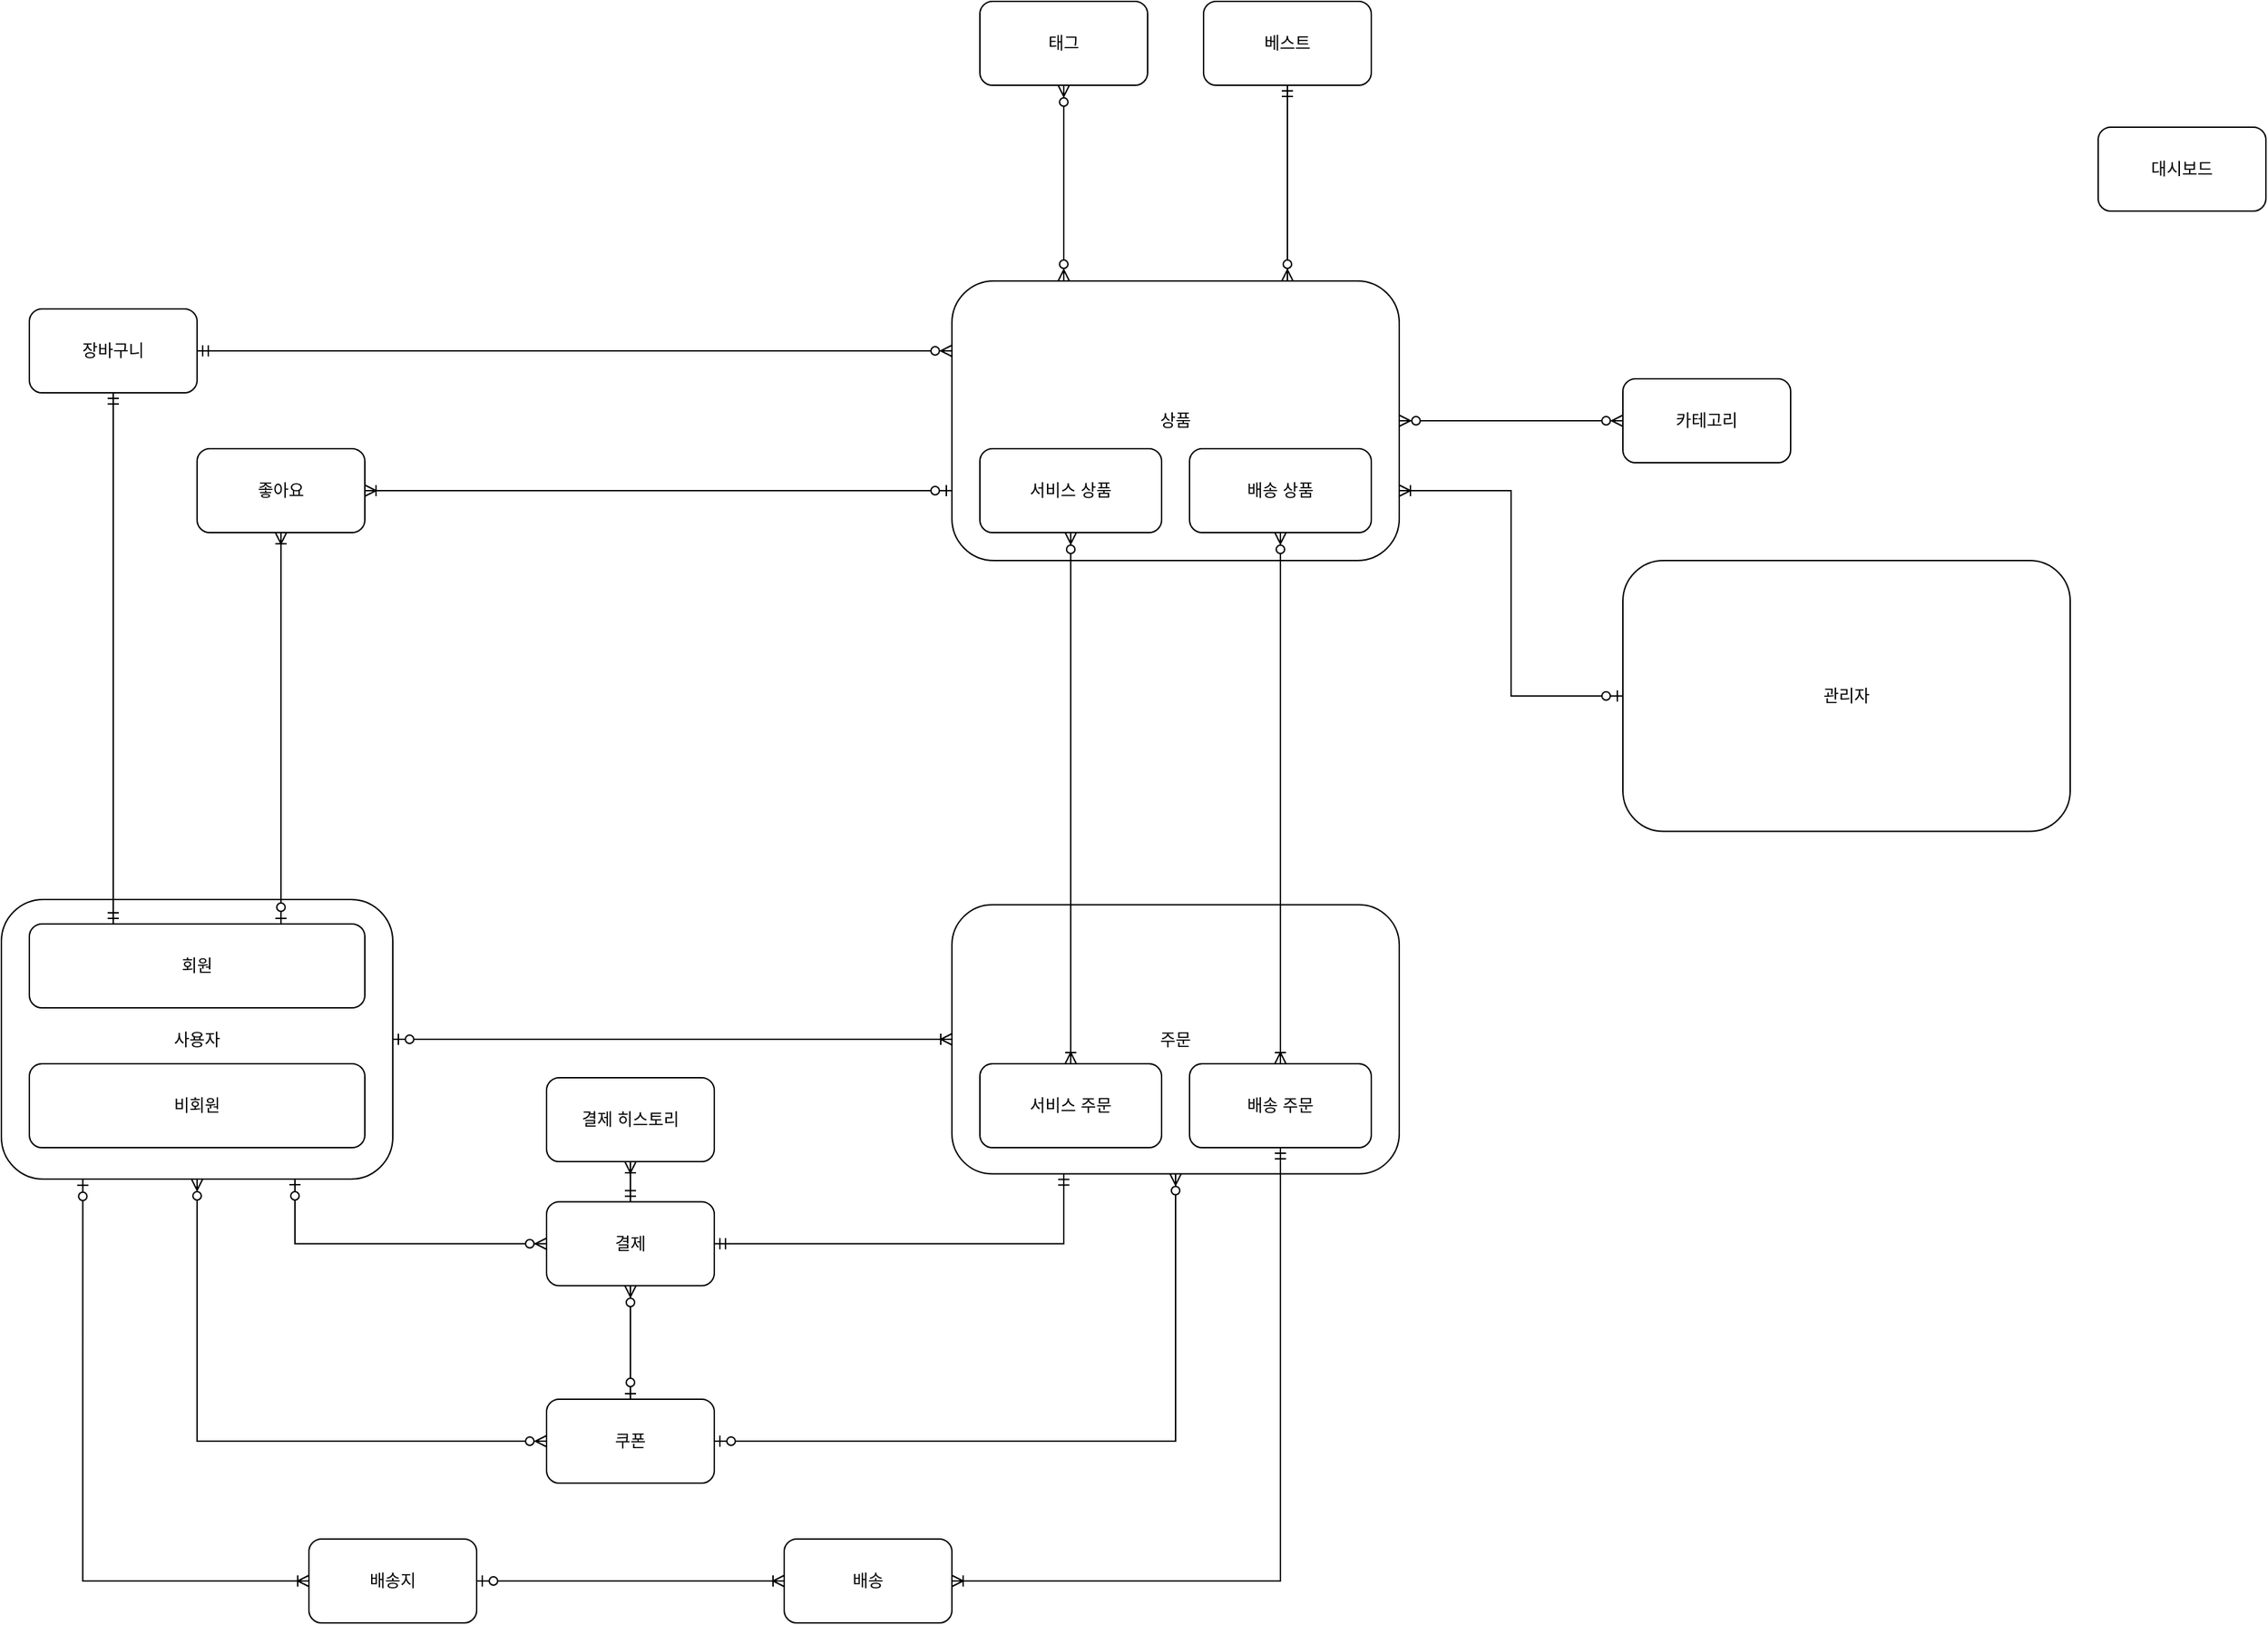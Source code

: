 <mxfile version="14.9.6" type="github">
  <diagram id="R2lEEEUBdFMjLlhIrx00" name="Page-1">
    <mxGraphModel dx="2842" dy="2396" grid="1" gridSize="10" guides="1" tooltips="1" connect="1" arrows="1" fold="1" page="1" pageScale="1" pageWidth="850" pageHeight="1100" math="0" shadow="0" extFonts="Permanent Marker^https://fonts.googleapis.com/css?family=Permanent+Marker">
      <root>
        <mxCell id="0" />
        <mxCell id="1" parent="0" />
        <mxCell id="2hnRYmLBY4R5disIURur-57" style="edgeStyle=orthogonalEdgeStyle;rounded=0;orthogonalLoop=1;jettySize=auto;html=1;entryX=0.5;entryY=1;entryDx=0;entryDy=0;startArrow=ERzeroToMany;startFill=1;endArrow=ERzeroToMany;endFill=1;exitX=0.25;exitY=0;exitDx=0;exitDy=0;" parent="1" source="2hnRYmLBY4R5disIURur-1" target="2hnRYmLBY4R5disIURur-8" edge="1">
          <mxGeometry relative="1" as="geometry" />
        </mxCell>
        <mxCell id="oitEoYxr7aCSYyfxfLtR-1" style="edgeStyle=orthogonalEdgeStyle;rounded=0;orthogonalLoop=1;jettySize=auto;html=1;exitX=1;exitY=0.5;exitDx=0;exitDy=0;startArrow=ERzeroToMany;startFill=1;endArrow=ERzeroToMany;endFill=1;" edge="1" parent="1" source="2hnRYmLBY4R5disIURur-1" target="2hnRYmLBY4R5disIURur-7">
          <mxGeometry relative="1" as="geometry" />
        </mxCell>
        <mxCell id="2hnRYmLBY4R5disIURur-1" value="상품" style="rounded=1;whiteSpace=wrap;html=1;" parent="1" vertex="1">
          <mxGeometry x="40" y="120" width="320" height="200" as="geometry" />
        </mxCell>
        <mxCell id="2hnRYmLBY4R5disIURur-3" value="서비스 상품" style="rounded=1;whiteSpace=wrap;html=1;" parent="1" vertex="1">
          <mxGeometry x="60" y="240" width="130" height="60" as="geometry" />
        </mxCell>
        <mxCell id="2hnRYmLBY4R5disIURur-4" value="배송 상품" style="rounded=1;whiteSpace=wrap;html=1;" parent="1" vertex="1">
          <mxGeometry x="210" y="240" width="130" height="60" as="geometry" />
        </mxCell>
        <mxCell id="2hnRYmLBY4R5disIURur-36" style="edgeStyle=orthogonalEdgeStyle;rounded=0;orthogonalLoop=1;jettySize=auto;html=1;entryX=1;entryY=0.5;entryDx=0;entryDy=0;startArrow=ERoneToMany;startFill=0;endArrow=ERzeroToOne;endFill=1;" parent="1" source="2hnRYmLBY4R5disIURur-5" target="2hnRYmLBY4R5disIURur-6" edge="1">
          <mxGeometry relative="1" as="geometry" />
        </mxCell>
        <mxCell id="2hnRYmLBY4R5disIURur-5" value="배송" style="rounded=1;whiteSpace=wrap;html=1;" parent="1" vertex="1">
          <mxGeometry x="-80" y="1020" width="120" height="60" as="geometry" />
        </mxCell>
        <mxCell id="2hnRYmLBY4R5disIURur-37" style="edgeStyle=orthogonalEdgeStyle;rounded=0;orthogonalLoop=1;jettySize=auto;html=1;entryX=0.208;entryY=1.002;entryDx=0;entryDy=0;startArrow=ERoneToMany;startFill=0;endArrow=ERzeroToOne;endFill=1;exitX=0;exitY=0.5;exitDx=0;exitDy=0;entryPerimeter=0;" parent="1" source="2hnRYmLBY4R5disIURur-6" target="2hnRYmLBY4R5disIURur-14" edge="1">
          <mxGeometry relative="1" as="geometry" />
        </mxCell>
        <mxCell id="2hnRYmLBY4R5disIURur-6" value="배송지" style="rounded=1;whiteSpace=wrap;html=1;" parent="1" vertex="1">
          <mxGeometry x="-420" y="1020" width="120" height="60" as="geometry" />
        </mxCell>
        <mxCell id="2hnRYmLBY4R5disIURur-7" value="카테고리" style="rounded=1;whiteSpace=wrap;html=1;" parent="1" vertex="1">
          <mxGeometry x="520" y="190" width="120" height="60" as="geometry" />
        </mxCell>
        <mxCell id="2hnRYmLBY4R5disIURur-8" value="태그" style="rounded=1;whiteSpace=wrap;html=1;" parent="1" vertex="1">
          <mxGeometry x="60" y="-80" width="120" height="60" as="geometry" />
        </mxCell>
        <mxCell id="2hnRYmLBY4R5disIURur-58" style="edgeStyle=orthogonalEdgeStyle;rounded=0;orthogonalLoop=1;jettySize=auto;html=1;entryX=0.75;entryY=0;entryDx=0;entryDy=0;startArrow=ERmandOne;startFill=0;endArrow=ERzeroToMany;endFill=1;" parent="1" source="2hnRYmLBY4R5disIURur-9" target="2hnRYmLBY4R5disIURur-1" edge="1">
          <mxGeometry relative="1" as="geometry" />
        </mxCell>
        <mxCell id="2hnRYmLBY4R5disIURur-9" value="베스트" style="rounded=1;whiteSpace=wrap;html=1;" parent="1" vertex="1">
          <mxGeometry x="220" y="-80" width="120" height="60" as="geometry" />
        </mxCell>
        <mxCell id="2hnRYmLBY4R5disIURur-56" style="edgeStyle=orthogonalEdgeStyle;rounded=0;orthogonalLoop=1;jettySize=auto;html=1;entryX=0;entryY=0.25;entryDx=0;entryDy=0;startArrow=ERmandOne;startFill=0;endArrow=ERzeroToMany;endFill=1;" parent="1" source="2hnRYmLBY4R5disIURur-10" target="2hnRYmLBY4R5disIURur-1" edge="1">
          <mxGeometry relative="1" as="geometry" />
        </mxCell>
        <mxCell id="2hnRYmLBY4R5disIURur-10" value="장바구니" style="rounded=1;whiteSpace=wrap;html=1;" parent="1" vertex="1">
          <mxGeometry x="-620" y="140" width="120" height="60" as="geometry" />
        </mxCell>
        <mxCell id="2hnRYmLBY4R5disIURur-11" value="대시보드" style="rounded=1;whiteSpace=wrap;html=1;" parent="1" vertex="1">
          <mxGeometry x="860" y="10" width="120" height="60" as="geometry" />
        </mxCell>
        <mxCell id="2hnRYmLBY4R5disIURur-33" style="edgeStyle=orthogonalEdgeStyle;rounded=0;orthogonalLoop=1;jettySize=auto;html=1;startArrow=ERzeroToOne;startFill=1;endArrow=ERzeroToMany;endFill=1;entryX=0.5;entryY=1;entryDx=0;entryDy=0;" parent="1" source="2hnRYmLBY4R5disIURur-12" target="2hnRYmLBY4R5disIURur-19" edge="1">
          <mxGeometry relative="1" as="geometry">
            <mxPoint x="220" y="930" as="targetPoint" />
          </mxGeometry>
        </mxCell>
        <mxCell id="2hnRYmLBY4R5disIURur-12" value="쿠폰" style="rounded=1;whiteSpace=wrap;html=1;" parent="1" vertex="1">
          <mxGeometry x="-250" y="920" width="120" height="60" as="geometry" />
        </mxCell>
        <mxCell id="2hnRYmLBY4R5disIURur-29" style="edgeStyle=orthogonalEdgeStyle;rounded=0;orthogonalLoop=1;jettySize=auto;html=1;entryX=0.25;entryY=1;entryDx=0;entryDy=0;startArrow=ERmandOne;startFill=0;endArrow=ERmandOne;endFill=0;" parent="1" source="2hnRYmLBY4R5disIURur-13" target="2hnRYmLBY4R5disIURur-19" edge="1">
          <mxGeometry relative="1" as="geometry" />
        </mxCell>
        <mxCell id="2hnRYmLBY4R5disIURur-30" style="edgeStyle=orthogonalEdgeStyle;rounded=0;orthogonalLoop=1;jettySize=auto;html=1;entryX=0.5;entryY=1;entryDx=0;entryDy=0;startArrow=ERmandOne;startFill=0;endArrow=ERoneToMany;endFill=0;" parent="1" source="2hnRYmLBY4R5disIURur-13" target="2hnRYmLBY4R5disIURur-28" edge="1">
          <mxGeometry relative="1" as="geometry" />
        </mxCell>
        <mxCell id="2hnRYmLBY4R5disIURur-34" style="edgeStyle=orthogonalEdgeStyle;rounded=0;orthogonalLoop=1;jettySize=auto;html=1;startArrow=ERzeroToMany;startFill=1;endArrow=ERzeroToOne;endFill=1;" parent="1" source="2hnRYmLBY4R5disIURur-13" target="2hnRYmLBY4R5disIURur-12" edge="1">
          <mxGeometry relative="1" as="geometry" />
        </mxCell>
        <mxCell id="2hnRYmLBY4R5disIURur-13" value="결제" style="rounded=1;whiteSpace=wrap;html=1;" parent="1" vertex="1">
          <mxGeometry x="-250" y="778.75" width="120" height="60" as="geometry" />
        </mxCell>
        <mxCell id="2hnRYmLBY4R5disIURur-32" style="edgeStyle=orthogonalEdgeStyle;rounded=0;orthogonalLoop=1;jettySize=auto;html=1;startArrow=ERzeroToMany;startFill=1;endArrow=ERzeroToMany;endFill=1;entryX=0;entryY=0.5;entryDx=0;entryDy=0;" parent="1" source="2hnRYmLBY4R5disIURur-14" target="2hnRYmLBY4R5disIURur-12" edge="1">
          <mxGeometry relative="1" as="geometry">
            <mxPoint x="-320" y="880" as="targetPoint" />
            <Array as="points">
              <mxPoint x="-500" y="950" />
            </Array>
          </mxGeometry>
        </mxCell>
        <mxCell id="2hnRYmLBY4R5disIURur-14" value="사용자" style="rounded=1;whiteSpace=wrap;html=1;" parent="1" vertex="1">
          <mxGeometry x="-640" y="562.5" width="280" height="200" as="geometry" />
        </mxCell>
        <mxCell id="2hnRYmLBY4R5disIURur-24" style="edgeStyle=orthogonalEdgeStyle;rounded=0;orthogonalLoop=1;jettySize=auto;html=1;entryX=0;entryY=0.5;entryDx=0;entryDy=0;startArrow=ERzeroToOne;startFill=1;endArrow=ERoneToMany;endFill=0;exitX=1;exitY=0.5;exitDx=0;exitDy=0;" parent="1" source="2hnRYmLBY4R5disIURur-14" target="2hnRYmLBY4R5disIURur-19" edge="1">
          <mxGeometry relative="1" as="geometry">
            <mxPoint x="-80" y="680" as="sourcePoint" />
          </mxGeometry>
        </mxCell>
        <mxCell id="2hnRYmLBY4R5disIURur-15" value="비회원" style="rounded=1;whiteSpace=wrap;html=1;" parent="1" vertex="1">
          <mxGeometry x="-620" y="680" width="240" height="60" as="geometry" />
        </mxCell>
        <mxCell id="oitEoYxr7aCSYyfxfLtR-3" style="edgeStyle=orthogonalEdgeStyle;rounded=0;orthogonalLoop=1;jettySize=auto;html=1;entryX=1;entryY=0.75;entryDx=0;entryDy=0;startArrow=ERzeroToOne;startFill=1;endArrow=ERoneToMany;endFill=0;" edge="1" parent="1" source="2hnRYmLBY4R5disIURur-16" target="2hnRYmLBY4R5disIURur-1">
          <mxGeometry relative="1" as="geometry" />
        </mxCell>
        <mxCell id="2hnRYmLBY4R5disIURur-16" value="관리자" style="rounded=1;whiteSpace=wrap;html=1;" parent="1" vertex="1">
          <mxGeometry x="520" y="320" width="320" height="193.75" as="geometry" />
        </mxCell>
        <mxCell id="2hnRYmLBY4R5disIURur-55" style="edgeStyle=orthogonalEdgeStyle;rounded=0;orthogonalLoop=1;jettySize=auto;html=1;entryX=0;entryY=0.75;entryDx=0;entryDy=0;startArrow=ERoneToMany;startFill=0;endArrow=ERzeroToOne;endFill=1;" parent="1" source="2hnRYmLBY4R5disIURur-17" target="2hnRYmLBY4R5disIURur-1" edge="1">
          <mxGeometry relative="1" as="geometry" />
        </mxCell>
        <mxCell id="2hnRYmLBY4R5disIURur-17" value="좋아요" style="rounded=1;whiteSpace=wrap;html=1;" parent="1" vertex="1">
          <mxGeometry x="-500" y="240" width="120" height="60" as="geometry" />
        </mxCell>
        <mxCell id="2hnRYmLBY4R5disIURur-19" value="주문" style="rounded=1;whiteSpace=wrap;html=1;" parent="1" vertex="1">
          <mxGeometry x="40" y="566.25" width="320" height="192.5" as="geometry" />
        </mxCell>
        <mxCell id="2hnRYmLBY4R5disIURur-27" style="edgeStyle=orthogonalEdgeStyle;rounded=0;orthogonalLoop=1;jettySize=auto;html=1;startArrow=ERzeroToOne;startFill=1;endArrow=ERzeroToMany;endFill=1;entryX=0;entryY=0.5;entryDx=0;entryDy=0;exitX=0.75;exitY=1;exitDx=0;exitDy=0;" parent="1" source="2hnRYmLBY4R5disIURur-14" target="2hnRYmLBY4R5disIURur-13" edge="1">
          <mxGeometry relative="1" as="geometry">
            <mxPoint x="-480" y="750" as="sourcePoint" />
            <mxPoint x="-190" y="750" as="targetPoint" />
          </mxGeometry>
        </mxCell>
        <mxCell id="2hnRYmLBY4R5disIURur-28" value="결제 히스토리" style="rounded=1;whiteSpace=wrap;html=1;" parent="1" vertex="1">
          <mxGeometry x="-250" y="690" width="120" height="60" as="geometry" />
        </mxCell>
        <mxCell id="2hnRYmLBY4R5disIURur-41" style="edgeStyle=orthogonalEdgeStyle;rounded=0;orthogonalLoop=1;jettySize=auto;html=1;entryX=0.5;entryY=1;entryDx=0;entryDy=0;startArrow=ERoneToMany;startFill=0;endArrow=ERzeroToMany;endFill=1;" parent="1" source="2hnRYmLBY4R5disIURur-39" target="2hnRYmLBY4R5disIURur-3" edge="1">
          <mxGeometry relative="1" as="geometry" />
        </mxCell>
        <mxCell id="2hnRYmLBY4R5disIURur-39" value="서비스 주문" style="rounded=1;whiteSpace=wrap;html=1;" parent="1" vertex="1">
          <mxGeometry x="60" y="680" width="130" height="60" as="geometry" />
        </mxCell>
        <mxCell id="2hnRYmLBY4R5disIURur-42" style="edgeStyle=orthogonalEdgeStyle;rounded=0;orthogonalLoop=1;jettySize=auto;html=1;entryX=0.5;entryY=1;entryDx=0;entryDy=0;startArrow=ERoneToMany;startFill=0;endArrow=ERzeroToMany;endFill=1;" parent="1" source="2hnRYmLBY4R5disIURur-40" target="2hnRYmLBY4R5disIURur-4" edge="1">
          <mxGeometry relative="1" as="geometry" />
        </mxCell>
        <mxCell id="2hnRYmLBY4R5disIURur-45" style="edgeStyle=orthogonalEdgeStyle;rounded=0;orthogonalLoop=1;jettySize=auto;html=1;exitX=0.5;exitY=1;exitDx=0;exitDy=0;entryX=1;entryY=0.5;entryDx=0;entryDy=0;startArrow=ERmandOne;startFill=0;endArrow=ERoneToMany;endFill=0;" parent="1" source="2hnRYmLBY4R5disIURur-40" target="2hnRYmLBY4R5disIURur-5" edge="1">
          <mxGeometry relative="1" as="geometry" />
        </mxCell>
        <mxCell id="2hnRYmLBY4R5disIURur-40" value="배송 주문" style="rounded=1;whiteSpace=wrap;html=1;" parent="1" vertex="1">
          <mxGeometry x="210" y="680" width="130" height="60" as="geometry" />
        </mxCell>
        <mxCell id="2hnRYmLBY4R5disIURur-53" style="edgeStyle=orthogonalEdgeStyle;rounded=0;orthogonalLoop=1;jettySize=auto;html=1;entryX=0.5;entryY=1;entryDx=0;entryDy=0;startArrow=ERmandOne;startFill=0;endArrow=ERmandOne;endFill=0;exitX=0.25;exitY=0;exitDx=0;exitDy=0;" parent="1" source="2hnRYmLBY4R5disIURur-52" target="2hnRYmLBY4R5disIURur-10" edge="1">
          <mxGeometry relative="1" as="geometry" />
        </mxCell>
        <mxCell id="2hnRYmLBY4R5disIURur-54" style="edgeStyle=orthogonalEdgeStyle;rounded=0;orthogonalLoop=1;jettySize=auto;html=1;entryX=0.5;entryY=1;entryDx=0;entryDy=0;startArrow=ERzeroToOne;startFill=1;endArrow=ERoneToMany;endFill=0;exitX=0.75;exitY=0;exitDx=0;exitDy=0;" parent="1" source="2hnRYmLBY4R5disIURur-52" target="2hnRYmLBY4R5disIURur-17" edge="1">
          <mxGeometry relative="1" as="geometry" />
        </mxCell>
        <mxCell id="2hnRYmLBY4R5disIURur-52" value="회원" style="rounded=1;whiteSpace=wrap;html=1;" parent="1" vertex="1">
          <mxGeometry x="-620" y="580" width="240" height="60" as="geometry" />
        </mxCell>
      </root>
    </mxGraphModel>
  </diagram>
</mxfile>
